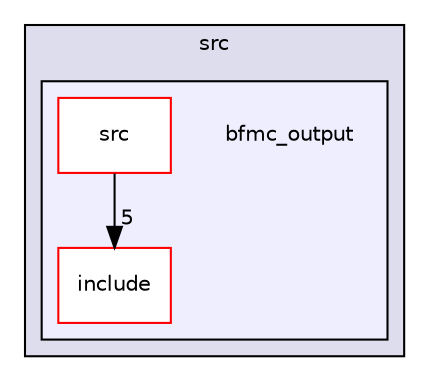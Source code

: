 digraph "src/bfmc_output" {
  compound=true
  node [ fontsize="10", fontname="Helvetica"];
  edge [ labelfontsize="10", labelfontname="Helvetica"];
  subgraph clusterdir_68267d1309a1af8e8297ef4c3efbcdba {
    graph [ bgcolor="#ddddee", pencolor="black", label="src" fontname="Helvetica", fontsize="10", URL="dir_68267d1309a1af8e8297ef4c3efbcdba.html"]
  subgraph clusterdir_8d754720af9df31c0ddbc5523ad1cccc {
    graph [ bgcolor="#eeeeff", pencolor="black", label="" URL="dir_8d754720af9df31c0ddbc5523ad1cccc.html"];
    dir_8d754720af9df31c0ddbc5523ad1cccc [shape=plaintext label="bfmc_output"];
  dir_f166f6beea1ca6afa00f06e7bcaf53c0 [shape=box label="include" fillcolor="white" style="filled" color="red" URL="dir_f166f6beea1ca6afa00f06e7bcaf53c0.html"];
  dir_dcd4a73841f30f6de8d74da78595f1fc [shape=box label="src" fillcolor="white" style="filled" color="red" URL="dir_dcd4a73841f30f6de8d74da78595f1fc.html"];
  }
  }
  dir_dcd4a73841f30f6de8d74da78595f1fc->dir_f166f6beea1ca6afa00f06e7bcaf53c0 [headlabel="5", labeldistance=1.5 headhref="dir_000021_000019.html"];
}
